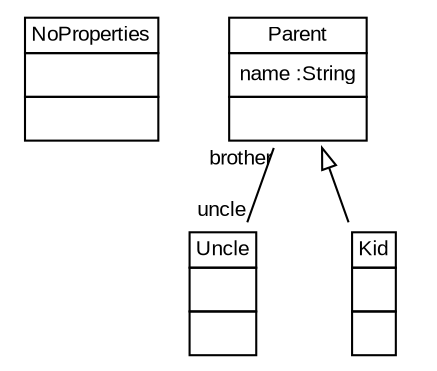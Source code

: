 
 digraph ClassDiagram {
    node [shape = none, fontsize = 10, fontname = "Arial"]; 
    edge [fontsize = 10, fontname = "Arial"];
    
    
    _NoProperties [label=<<table border='0' cellborder='1' cellspacing='0'> <tr> <td HREF="../test/org/sdmlib/model/classes/test/NoProperties.java">NoProperties</td> </tr> <tr><td><table border='0' cellborder='0' cellspacing='0'> <tr><td> </td></tr> </table></td></tr> <tr><td><table border='0' cellborder='0' cellspacing='0'> <tr><td> </td></tr> </table></td></tr> </table>>];
    _Parent [label=<<table border='0' cellborder='1' cellspacing='0'> <tr> <td HREF="../test/org/sdmlib/model/classes/test/Parent.java">Parent</td> </tr> <tr><td><table border='0' cellborder='0' cellspacing='0'> <tr><td align='left'>name :String</td></tr>  </table></td></tr> <tr><td><table border='0' cellborder='0' cellspacing='0'> <tr><td> </td></tr> </table></td></tr> </table>>];
    _Uncle [label=<<table border='0' cellborder='1' cellspacing='0'> <tr> <td HREF="../test/org/sdmlib/model/classes/test/Uncle.java">Uncle</td> </tr> <tr><td><table border='0' cellborder='0' cellspacing='0'> <tr><td> </td></tr> </table></td></tr> <tr><td><table border='0' cellborder='0' cellspacing='0'> <tr><td> </td></tr> </table></td></tr> </table>>];
    _Kid [label=<<table border='0' cellborder='1' cellspacing='0'> <tr> <td HREF="../test/org/sdmlib/model/classes/test/Kid.java">Kid</td> </tr> <tr><td><table border='0' cellborder='0' cellspacing='0'> <tr><td> </td></tr> </table></td></tr> <tr><td><table border='0' cellborder='0' cellspacing='0'> <tr><td> </td></tr> </table></td></tr> </table>>];
    
    
    
    _Parent ->  _Kid [dir = "back" arrowtail = "empty"];
    _Parent -> _Uncle [headlabel = "uncle" taillabel = "brother" arrowhead = "none" ];
}
